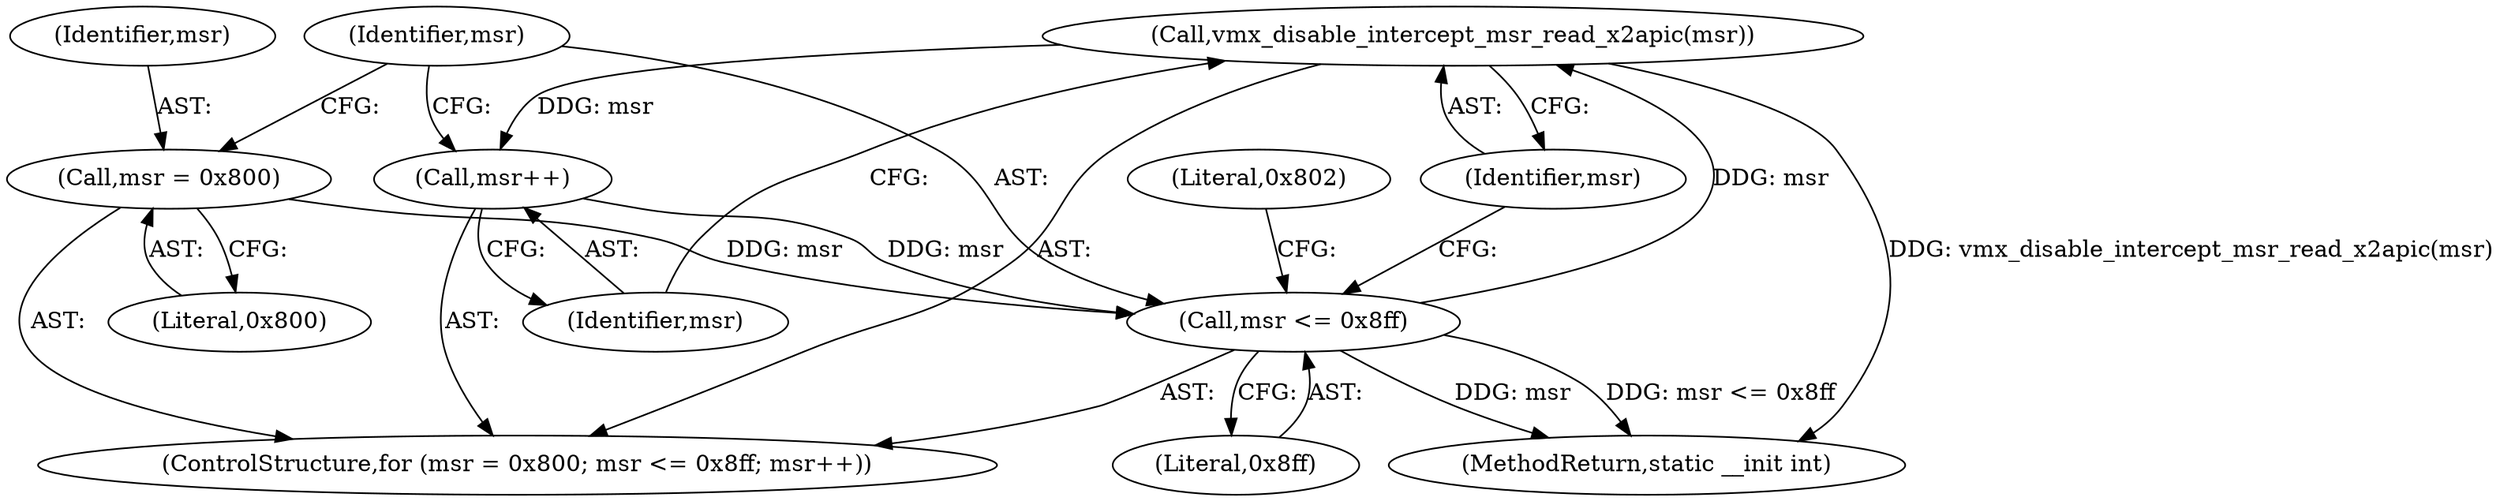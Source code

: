digraph "0_linux_3ce424e45411cf5a13105e0386b6ecf6eeb4f66f@API" {
"1000421" [label="(Call,vmx_disable_intercept_msr_read_x2apic(msr))"];
"1000416" [label="(Call,msr <= 0x8ff)"];
"1000419" [label="(Call,msr++)"];
"1000421" [label="(Call,vmx_disable_intercept_msr_read_x2apic(msr))"];
"1000413" [label="(Call,msr = 0x800)"];
"1000532" [label="(MethodReturn,static __init int)"];
"1000424" [label="(Literal,0x802)"];
"1000413" [label="(Call,msr = 0x800)"];
"1000417" [label="(Identifier,msr)"];
"1000412" [label="(ControlStructure,for (msr = 0x800; msr <= 0x8ff; msr++))"];
"1000416" [label="(Call,msr <= 0x8ff)"];
"1000420" [label="(Identifier,msr)"];
"1000421" [label="(Call,vmx_disable_intercept_msr_read_x2apic(msr))"];
"1000414" [label="(Identifier,msr)"];
"1000419" [label="(Call,msr++)"];
"1000422" [label="(Identifier,msr)"];
"1000418" [label="(Literal,0x8ff)"];
"1000415" [label="(Literal,0x800)"];
"1000421" -> "1000412"  [label="AST: "];
"1000421" -> "1000422"  [label="CFG: "];
"1000422" -> "1000421"  [label="AST: "];
"1000420" -> "1000421"  [label="CFG: "];
"1000421" -> "1000532"  [label="DDG: vmx_disable_intercept_msr_read_x2apic(msr)"];
"1000421" -> "1000419"  [label="DDG: msr"];
"1000416" -> "1000421"  [label="DDG: msr"];
"1000416" -> "1000412"  [label="AST: "];
"1000416" -> "1000418"  [label="CFG: "];
"1000417" -> "1000416"  [label="AST: "];
"1000418" -> "1000416"  [label="AST: "];
"1000422" -> "1000416"  [label="CFG: "];
"1000424" -> "1000416"  [label="CFG: "];
"1000416" -> "1000532"  [label="DDG: msr <= 0x8ff"];
"1000416" -> "1000532"  [label="DDG: msr"];
"1000419" -> "1000416"  [label="DDG: msr"];
"1000413" -> "1000416"  [label="DDG: msr"];
"1000419" -> "1000412"  [label="AST: "];
"1000419" -> "1000420"  [label="CFG: "];
"1000420" -> "1000419"  [label="AST: "];
"1000417" -> "1000419"  [label="CFG: "];
"1000413" -> "1000412"  [label="AST: "];
"1000413" -> "1000415"  [label="CFG: "];
"1000414" -> "1000413"  [label="AST: "];
"1000415" -> "1000413"  [label="AST: "];
"1000417" -> "1000413"  [label="CFG: "];
}
